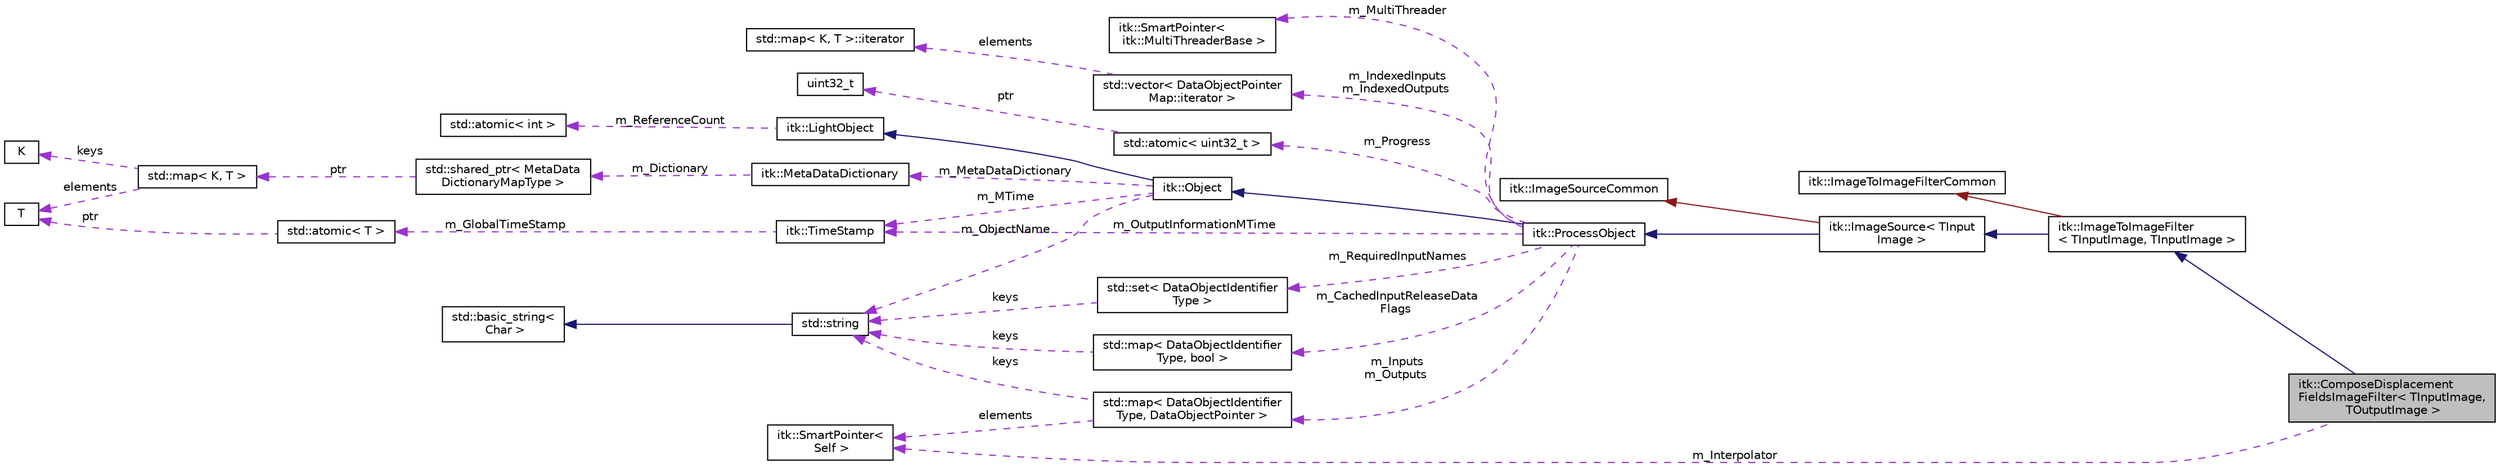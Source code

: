 digraph "itk::ComposeDisplacementFieldsImageFilter&lt; TInputImage, TOutputImage &gt;"
{
 // LATEX_PDF_SIZE
  edge [fontname="Helvetica",fontsize="10",labelfontname="Helvetica",labelfontsize="10"];
  node [fontname="Helvetica",fontsize="10",shape=record];
  rankdir="LR";
  Node1 [label="itk::ComposeDisplacement\lFieldsImageFilter\< TInputImage,\l TOutputImage \>",height=0.2,width=0.4,color="black", fillcolor="grey75", style="filled", fontcolor="black",tooltip="Compose two displacement fields."];
  Node2 -> Node1 [dir="back",color="midnightblue",fontsize="10",style="solid",fontname="Helvetica"];
  Node2 [label="itk::ImageToImageFilter\l\< TInputImage, TInputImage \>",height=0.2,width=0.4,color="black", fillcolor="white", style="filled",URL="$classitk_1_1ImageToImageFilter.html",tooltip=" "];
  Node3 -> Node2 [dir="back",color="midnightblue",fontsize="10",style="solid",fontname="Helvetica"];
  Node3 [label="itk::ImageSource\< TInput\lImage \>",height=0.2,width=0.4,color="black", fillcolor="white", style="filled",URL="$classitk_1_1ImageSource.html",tooltip=" "];
  Node4 -> Node3 [dir="back",color="midnightblue",fontsize="10",style="solid",fontname="Helvetica"];
  Node4 [label="itk::ProcessObject",height=0.2,width=0.4,color="black", fillcolor="white", style="filled",URL="$classitk_1_1ProcessObject.html",tooltip="The base class for all process objects (source, filters, mappers) in the Insight data processing pipe..."];
  Node5 -> Node4 [dir="back",color="midnightblue",fontsize="10",style="solid",fontname="Helvetica"];
  Node5 [label="itk::Object",height=0.2,width=0.4,color="black", fillcolor="white", style="filled",URL="$classitk_1_1Object.html",tooltip="Base class for most ITK classes."];
  Node6 -> Node5 [dir="back",color="midnightblue",fontsize="10",style="solid",fontname="Helvetica"];
  Node6 [label="itk::LightObject",height=0.2,width=0.4,color="black", fillcolor="white", style="filled",URL="$classitk_1_1LightObject.html",tooltip="Light weight base class for most itk classes."];
  Node7 -> Node6 [dir="back",color="darkorchid3",fontsize="10",style="dashed",label=" m_ReferenceCount" ,fontname="Helvetica"];
  Node7 [label="std::atomic\< int \>",height=0.2,width=0.4,color="black", fillcolor="white", style="filled",tooltip=" "];
  Node8 -> Node5 [dir="back",color="darkorchid3",fontsize="10",style="dashed",label=" m_MTime" ,fontname="Helvetica"];
  Node8 [label="itk::TimeStamp",height=0.2,width=0.4,color="black", fillcolor="white", style="filled",URL="$classitk_1_1TimeStamp.html",tooltip="Generate a unique, increasing time value."];
  Node9 -> Node8 [dir="back",color="darkorchid3",fontsize="10",style="dashed",label=" m_GlobalTimeStamp" ,fontname="Helvetica"];
  Node9 [label="std::atomic\< T \>",height=0.2,width=0.4,color="black", fillcolor="white", style="filled",tooltip=" "];
  Node10 -> Node9 [dir="back",color="darkorchid3",fontsize="10",style="dashed",label=" ptr" ,fontname="Helvetica"];
  Node10 [label="T",height=0.2,width=0.4,color="black", fillcolor="white", style="filled",tooltip=" "];
  Node11 -> Node5 [dir="back",color="darkorchid3",fontsize="10",style="dashed",label=" m_MetaDataDictionary" ,fontname="Helvetica"];
  Node11 [label="itk::MetaDataDictionary",height=0.2,width=0.4,color="black", fillcolor="white", style="filled",URL="$classitk_1_1MetaDataDictionary.html",tooltip="Provides a mechanism for storing a collection of arbitrary data types."];
  Node12 -> Node11 [dir="back",color="darkorchid3",fontsize="10",style="dashed",label=" m_Dictionary" ,fontname="Helvetica"];
  Node12 [label="std::shared_ptr\< MetaData\lDictionaryMapType \>",height=0.2,width=0.4,color="black", fillcolor="white", style="filled",tooltip=" "];
  Node13 -> Node12 [dir="back",color="darkorchid3",fontsize="10",style="dashed",label=" ptr" ,fontname="Helvetica"];
  Node13 [label="std::map\< K, T \>",height=0.2,width=0.4,color="black", fillcolor="white", style="filled",tooltip=" "];
  Node14 -> Node13 [dir="back",color="darkorchid3",fontsize="10",style="dashed",label=" keys" ,fontname="Helvetica"];
  Node14 [label="K",height=0.2,width=0.4,color="black", fillcolor="white", style="filled",tooltip=" "];
  Node10 -> Node13 [dir="back",color="darkorchid3",fontsize="10",style="dashed",label=" elements" ,fontname="Helvetica"];
  Node15 -> Node5 [dir="back",color="darkorchid3",fontsize="10",style="dashed",label=" m_ObjectName" ,fontname="Helvetica"];
  Node15 [label="std::string",height=0.2,width=0.4,color="black", fillcolor="white", style="filled",tooltip=" "];
  Node16 -> Node15 [dir="back",color="midnightblue",fontsize="10",style="solid",fontname="Helvetica"];
  Node16 [label="std::basic_string\<\l Char \>",height=0.2,width=0.4,color="black", fillcolor="white", style="filled",tooltip=" "];
  Node8 -> Node4 [dir="back",color="darkorchid3",fontsize="10",style="dashed",label=" m_OutputInformationMTime" ,fontname="Helvetica"];
  Node17 -> Node4 [dir="back",color="darkorchid3",fontsize="10",style="dashed",label=" m_Inputs\nm_Outputs" ,fontname="Helvetica"];
  Node17 [label="std::map\< DataObjectIdentifier\lType, DataObjectPointer \>",height=0.2,width=0.4,color="black", fillcolor="white", style="filled",tooltip=" "];
  Node15 -> Node17 [dir="back",color="darkorchid3",fontsize="10",style="dashed",label=" keys" ,fontname="Helvetica"];
  Node18 -> Node17 [dir="back",color="darkorchid3",fontsize="10",style="dashed",label=" elements" ,fontname="Helvetica"];
  Node18 [label="itk::SmartPointer\<\l Self \>",height=0.2,width=0.4,color="black", fillcolor="white", style="filled",URL="$classitk_1_1SmartPointer.html",tooltip=" "];
  Node19 -> Node4 [dir="back",color="darkorchid3",fontsize="10",style="dashed",label=" m_IndexedInputs\nm_IndexedOutputs" ,fontname="Helvetica"];
  Node19 [label="std::vector\< DataObjectPointer\lMap::iterator \>",height=0.2,width=0.4,color="black", fillcolor="white", style="filled",tooltip=" "];
  Node20 -> Node19 [dir="back",color="darkorchid3",fontsize="10",style="dashed",label=" elements" ,fontname="Helvetica"];
  Node20 [label="std::map\< K, T \>::iterator",height=0.2,width=0.4,color="black", fillcolor="white", style="filled",tooltip=" "];
  Node21 -> Node4 [dir="back",color="darkorchid3",fontsize="10",style="dashed",label=" m_CachedInputReleaseData\lFlags" ,fontname="Helvetica"];
  Node21 [label="std::map\< DataObjectIdentifier\lType, bool \>",height=0.2,width=0.4,color="black", fillcolor="white", style="filled",tooltip=" "];
  Node15 -> Node21 [dir="back",color="darkorchid3",fontsize="10",style="dashed",label=" keys" ,fontname="Helvetica"];
  Node22 -> Node4 [dir="back",color="darkorchid3",fontsize="10",style="dashed",label=" m_RequiredInputNames" ,fontname="Helvetica"];
  Node22 [label="std::set\< DataObjectIdentifier\lType \>",height=0.2,width=0.4,color="black", fillcolor="white", style="filled",tooltip=" "];
  Node15 -> Node22 [dir="back",color="darkorchid3",fontsize="10",style="dashed",label=" keys" ,fontname="Helvetica"];
  Node23 -> Node4 [dir="back",color="darkorchid3",fontsize="10",style="dashed",label=" m_Progress" ,fontname="Helvetica"];
  Node23 [label="std::atomic\< uint32_t \>",height=0.2,width=0.4,color="black", fillcolor="white", style="filled",tooltip=" "];
  Node24 -> Node23 [dir="back",color="darkorchid3",fontsize="10",style="dashed",label=" ptr" ,fontname="Helvetica"];
  Node24 [label="uint32_t",height=0.2,width=0.4,color="black", fillcolor="white", style="filled",tooltip=" "];
  Node25 -> Node4 [dir="back",color="darkorchid3",fontsize="10",style="dashed",label=" m_MultiThreader" ,fontname="Helvetica"];
  Node25 [label="itk::SmartPointer\<\l itk::MultiThreaderBase \>",height=0.2,width=0.4,color="black", fillcolor="white", style="filled",URL="$classitk_1_1SmartPointer.html",tooltip=" "];
  Node26 -> Node3 [dir="back",color="firebrick4",fontsize="10",style="solid",fontname="Helvetica"];
  Node26 [label="itk::ImageSourceCommon",height=0.2,width=0.4,color="black", fillcolor="white", style="filled",URL="$structitk_1_1ImageSourceCommon.html",tooltip="Secondary base class of ImageSource common between templates."];
  Node27 -> Node2 [dir="back",color="firebrick4",fontsize="10",style="solid",fontname="Helvetica"];
  Node27 [label="itk::ImageToImageFilterCommon",height=0.2,width=0.4,color="black", fillcolor="white", style="filled",URL="$classitk_1_1ImageToImageFilterCommon.html",tooltip="Secondary base class of ImageToImageFilter common between templates."];
  Node18 -> Node1 [dir="back",color="darkorchid3",fontsize="10",style="dashed",label=" m_Interpolator" ,fontname="Helvetica"];
}
